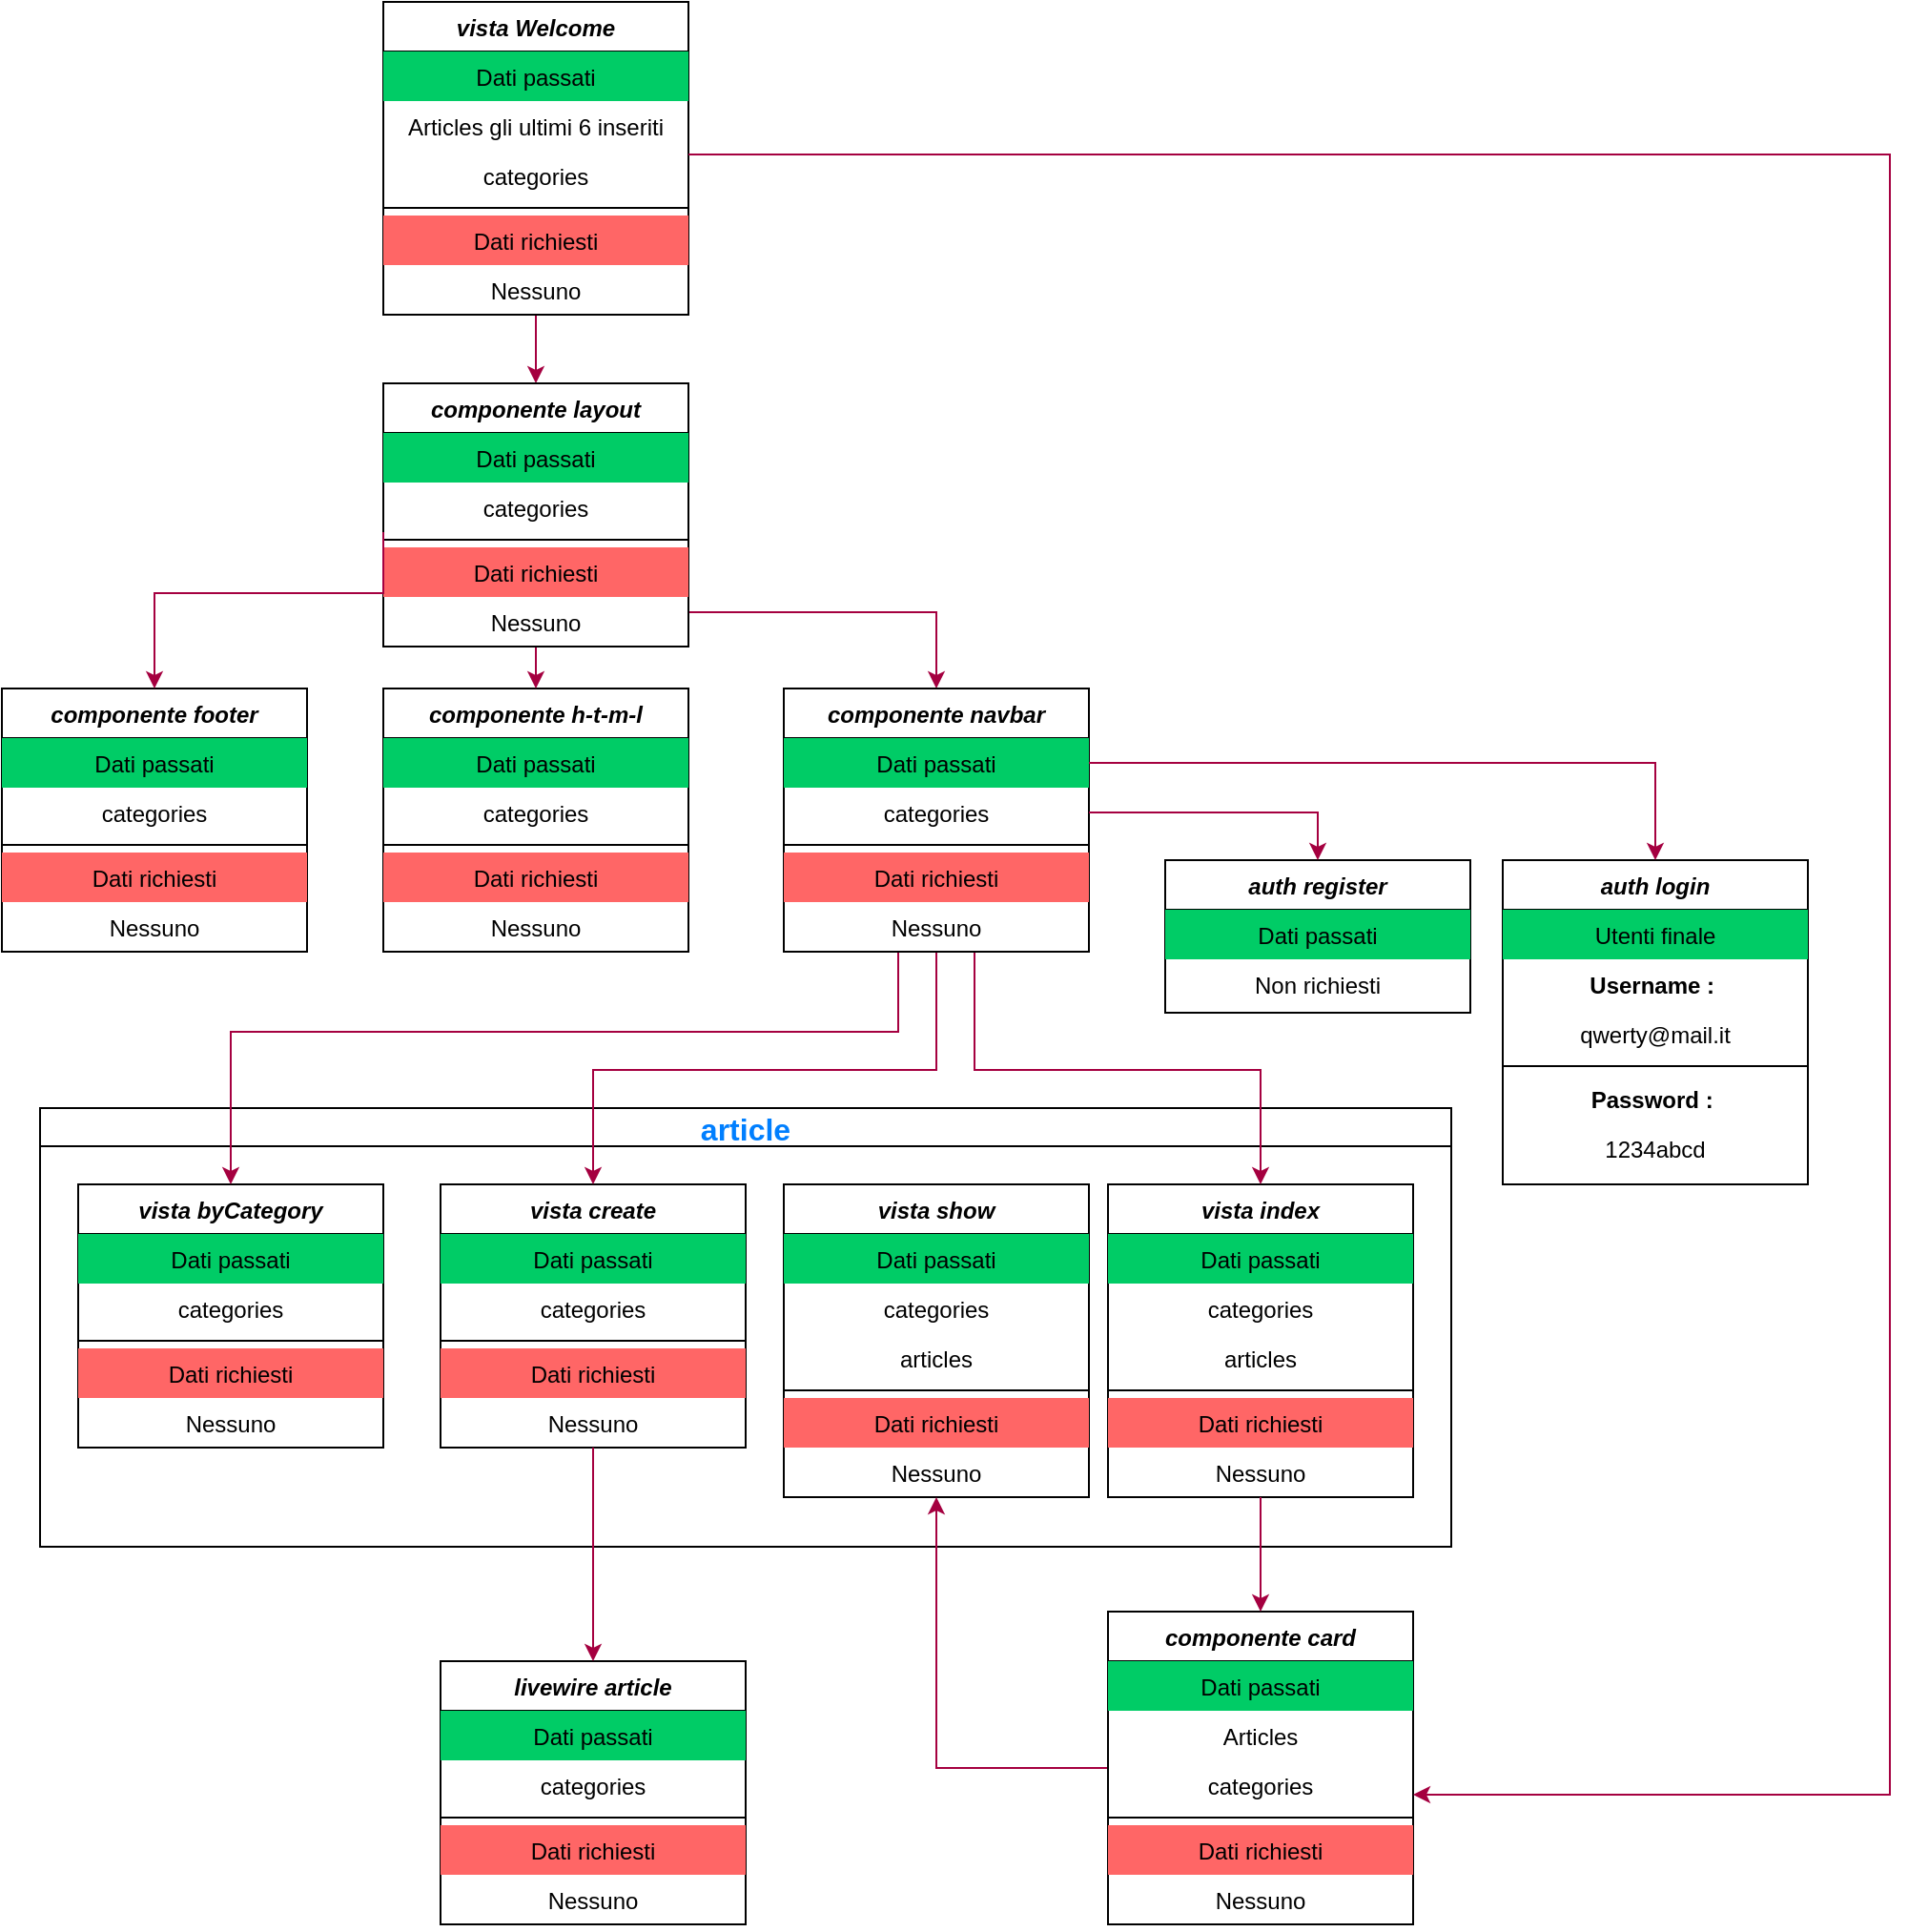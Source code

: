 <mxfile>
    <diagram id="Cd_XkaTPdr0D8UZQ4gdv" name="Pagina-1">
        <mxGraphModel dx="1028" dy="469" grid="1" gridSize="10" guides="1" tooltips="1" connect="1" arrows="1" fold="1" page="1" pageScale="1" pageWidth="827" pageHeight="1169" math="0" shadow="0">
            <root>
                <mxCell id="0"/>
                <mxCell id="1" parent="0"/>
                <mxCell id="2" value="article" style="swimlane;startSize=20;horizontal=1;childLayout=treeLayout;horizontalTree=0;sortEdges=1;resizable=1;containerType=tree;fontSize=16;swimlaneLine=1;rounded=1;glass=0;shadow=0;rotation=0;arcSize=0;movable=1;rotatable=1;deletable=1;editable=1;locked=0;connectable=1;fontColor=#007FFF;" vertex="1" parent="1">
                    <mxGeometry x="60" y="600" width="740" height="230" as="geometry">
                        <mxRectangle x="60" y="600" width="80" height="30" as="alternateBounds"/>
                    </mxGeometry>
                </mxCell>
                <mxCell id="3" value="vista byCategory" style="swimlane;fontStyle=3;align=center;verticalAlign=top;childLayout=stackLayout;horizontal=1;startSize=26;horizontalStack=0;resizeParent=1;resizeLast=0;collapsible=1;marginBottom=0;rounded=0;shadow=0;strokeWidth=1;" vertex="1" parent="2">
                    <mxGeometry x="20" y="40" width="160" height="138" as="geometry">
                        <mxRectangle x="90" y="50" width="160" height="26" as="alternateBounds"/>
                    </mxGeometry>
                </mxCell>
                <mxCell id="4" value="Dati passati" style="text;align=center;verticalAlign=top;spacingLeft=4;spacingRight=4;overflow=hidden;rotatable=0;points=[[0,0.5],[1,0.5]];portConstraint=eastwest;fillColor=#00CC66;" vertex="1" parent="3">
                    <mxGeometry y="26" width="160" height="26" as="geometry"/>
                </mxCell>
                <mxCell id="5" value="categories" style="text;align=center;verticalAlign=top;spacingLeft=4;spacingRight=4;overflow=hidden;rotatable=0;points=[[0,0.5],[1,0.5]];portConstraint=eastwest;rounded=0;shadow=0;html=0;" vertex="1" parent="3">
                    <mxGeometry y="52" width="160" height="26" as="geometry"/>
                </mxCell>
                <mxCell id="6" value="" style="line;html=1;strokeWidth=1;align=left;verticalAlign=middle;spacingTop=-1;spacingLeft=3;spacingRight=3;rotatable=0;labelPosition=right;points=[];portConstraint=eastwest;" vertex="1" parent="3">
                    <mxGeometry y="78" width="160" height="8" as="geometry"/>
                </mxCell>
                <mxCell id="7" value="Dati richiesti" style="text;align=center;verticalAlign=top;spacingLeft=4;spacingRight=4;overflow=hidden;rotatable=0;points=[[0,0.5],[1,0.5]];portConstraint=eastwest;fillColor=#FF6666;" vertex="1" parent="3">
                    <mxGeometry y="86" width="160" height="26" as="geometry"/>
                </mxCell>
                <mxCell id="8" value="Nessuno" style="text;align=center;verticalAlign=top;spacingLeft=4;spacingRight=4;overflow=hidden;rotatable=0;points=[[0,0.5],[1,0.5]];portConstraint=eastwest;" vertex="1" parent="3">
                    <mxGeometry y="112" width="160" height="26" as="geometry"/>
                </mxCell>
                <mxCell id="9" value="vista create" style="swimlane;fontStyle=3;align=center;verticalAlign=top;childLayout=stackLayout;horizontal=1;startSize=26;horizontalStack=0;resizeParent=1;resizeLast=0;collapsible=1;marginBottom=0;rounded=0;shadow=0;strokeWidth=1;" vertex="1" parent="2">
                    <mxGeometry x="210" y="40" width="160" height="138" as="geometry">
                        <mxRectangle x="90" y="50" width="160" height="26" as="alternateBounds"/>
                    </mxGeometry>
                </mxCell>
                <mxCell id="10" value="Dati passati" style="text;align=center;verticalAlign=top;spacingLeft=4;spacingRight=4;overflow=hidden;rotatable=0;points=[[0,0.5],[1,0.5]];portConstraint=eastwest;fillColor=#00CC66;" vertex="1" parent="9">
                    <mxGeometry y="26" width="160" height="26" as="geometry"/>
                </mxCell>
                <mxCell id="11" value="categories" style="text;align=center;verticalAlign=top;spacingLeft=4;spacingRight=4;overflow=hidden;rotatable=0;points=[[0,0.5],[1,0.5]];portConstraint=eastwest;rounded=0;shadow=0;html=0;" vertex="1" parent="9">
                    <mxGeometry y="52" width="160" height="26" as="geometry"/>
                </mxCell>
                <mxCell id="12" value="" style="line;html=1;strokeWidth=1;align=left;verticalAlign=middle;spacingTop=-1;spacingLeft=3;spacingRight=3;rotatable=0;labelPosition=right;points=[];portConstraint=eastwest;" vertex="1" parent="9">
                    <mxGeometry y="78" width="160" height="8" as="geometry"/>
                </mxCell>
                <mxCell id="13" value="Dati richiesti" style="text;align=center;verticalAlign=top;spacingLeft=4;spacingRight=4;overflow=hidden;rotatable=0;points=[[0,0.5],[1,0.5]];portConstraint=eastwest;fillColor=#FF6666;" vertex="1" parent="9">
                    <mxGeometry y="86" width="160" height="26" as="geometry"/>
                </mxCell>
                <mxCell id="14" value="Nessuno" style="text;align=center;verticalAlign=top;spacingLeft=4;spacingRight=4;overflow=hidden;rotatable=0;points=[[0,0.5],[1,0.5]];portConstraint=eastwest;" vertex="1" parent="9">
                    <mxGeometry y="112" width="160" height="26" as="geometry"/>
                </mxCell>
                <mxCell id="15" value="vista show" style="swimlane;fontStyle=3;align=center;verticalAlign=top;childLayout=stackLayout;horizontal=1;startSize=26;horizontalStack=0;resizeParent=1;resizeLast=0;collapsible=1;marginBottom=0;rounded=0;shadow=0;strokeWidth=1;" vertex="1" parent="2">
                    <mxGeometry x="390" y="40" width="160" height="164" as="geometry">
                        <mxRectangle x="90" y="50" width="160" height="26" as="alternateBounds"/>
                    </mxGeometry>
                </mxCell>
                <mxCell id="16" value="Dati passati" style="text;align=center;verticalAlign=top;spacingLeft=4;spacingRight=4;overflow=hidden;rotatable=0;points=[[0,0.5],[1,0.5]];portConstraint=eastwest;fillColor=#00CC66;" vertex="1" parent="15">
                    <mxGeometry y="26" width="160" height="26" as="geometry"/>
                </mxCell>
                <mxCell id="17" value="categories" style="text;align=center;verticalAlign=top;spacingLeft=4;spacingRight=4;overflow=hidden;rotatable=0;points=[[0,0.5],[1,0.5]];portConstraint=eastwest;rounded=0;shadow=0;html=0;" vertex="1" parent="15">
                    <mxGeometry y="52" width="160" height="26" as="geometry"/>
                </mxCell>
                <mxCell id="18" value="articles" style="text;align=center;verticalAlign=top;spacingLeft=4;spacingRight=4;overflow=hidden;rotatable=0;points=[[0,0.5],[1,0.5]];portConstraint=eastwest;rounded=0;shadow=0;html=0;" vertex="1" parent="15">
                    <mxGeometry y="78" width="160" height="26" as="geometry"/>
                </mxCell>
                <mxCell id="19" value="" style="line;html=1;strokeWidth=1;align=left;verticalAlign=middle;spacingTop=-1;spacingLeft=3;spacingRight=3;rotatable=0;labelPosition=right;points=[];portConstraint=eastwest;" vertex="1" parent="15">
                    <mxGeometry y="104" width="160" height="8" as="geometry"/>
                </mxCell>
                <mxCell id="20" value="Dati richiesti" style="text;align=center;verticalAlign=top;spacingLeft=4;spacingRight=4;overflow=hidden;rotatable=0;points=[[0,0.5],[1,0.5]];portConstraint=eastwest;fillColor=#FF6666;" vertex="1" parent="15">
                    <mxGeometry y="112" width="160" height="26" as="geometry"/>
                </mxCell>
                <mxCell id="21" value="Nessuno" style="text;align=center;verticalAlign=top;spacingLeft=4;spacingRight=4;overflow=hidden;rotatable=0;points=[[0,0.5],[1,0.5]];portConstraint=eastwest;" vertex="1" parent="15">
                    <mxGeometry y="138" width="160" height="26" as="geometry"/>
                </mxCell>
                <mxCell id="22" value="vista index" style="swimlane;fontStyle=3;align=center;verticalAlign=top;childLayout=stackLayout;horizontal=1;startSize=26;horizontalStack=0;resizeParent=1;resizeLast=0;collapsible=1;marginBottom=0;rounded=0;shadow=0;strokeWidth=1;" vertex="1" parent="2">
                    <mxGeometry x="560" y="40" width="160" height="164" as="geometry">
                        <mxRectangle x="90" y="50" width="160" height="26" as="alternateBounds"/>
                    </mxGeometry>
                </mxCell>
                <mxCell id="23" value="Dati passati" style="text;align=center;verticalAlign=top;spacingLeft=4;spacingRight=4;overflow=hidden;rotatable=0;points=[[0,0.5],[1,0.5]];portConstraint=eastwest;fillColor=#00CC66;" vertex="1" parent="22">
                    <mxGeometry y="26" width="160" height="26" as="geometry"/>
                </mxCell>
                <mxCell id="24" value="categories" style="text;align=center;verticalAlign=top;spacingLeft=4;spacingRight=4;overflow=hidden;rotatable=0;points=[[0,0.5],[1,0.5]];portConstraint=eastwest;rounded=0;shadow=0;html=0;" vertex="1" parent="22">
                    <mxGeometry y="52" width="160" height="26" as="geometry"/>
                </mxCell>
                <mxCell id="25" value="articles" style="text;align=center;verticalAlign=top;spacingLeft=4;spacingRight=4;overflow=hidden;rotatable=0;points=[[0,0.5],[1,0.5]];portConstraint=eastwest;rounded=0;shadow=0;html=0;" vertex="1" parent="22">
                    <mxGeometry y="78" width="160" height="26" as="geometry"/>
                </mxCell>
                <mxCell id="26" value="" style="line;html=1;strokeWidth=1;align=left;verticalAlign=middle;spacingTop=-1;spacingLeft=3;spacingRight=3;rotatable=0;labelPosition=right;points=[];portConstraint=eastwest;" vertex="1" parent="22">
                    <mxGeometry y="104" width="160" height="8" as="geometry"/>
                </mxCell>
                <mxCell id="27" value="Dati richiesti" style="text;align=center;verticalAlign=top;spacingLeft=4;spacingRight=4;overflow=hidden;rotatable=0;points=[[0,0.5],[1,0.5]];portConstraint=eastwest;fillColor=#FF6666;" vertex="1" parent="22">
                    <mxGeometry y="112" width="160" height="26" as="geometry"/>
                </mxCell>
                <mxCell id="28" value="Nessuno" style="text;align=center;verticalAlign=top;spacingLeft=4;spacingRight=4;overflow=hidden;rotatable=0;points=[[0,0.5],[1,0.5]];portConstraint=eastwest;" vertex="1" parent="22">
                    <mxGeometry y="138" width="160" height="26" as="geometry"/>
                </mxCell>
                <mxCell id="29" style="edgeStyle=orthogonalEdgeStyle;rounded=0;orthogonalLoop=1;jettySize=auto;html=1;fillColor=#d80073;strokeColor=#A50040;" edge="1" parent="1" source="30" target="51">
                    <mxGeometry relative="1" as="geometry"/>
                </mxCell>
                <mxCell id="30" value="vista Welcome" style="swimlane;fontStyle=3;align=center;verticalAlign=top;childLayout=stackLayout;horizontal=1;startSize=26;horizontalStack=0;resizeParent=1;resizeLast=0;collapsible=1;marginBottom=0;rounded=0;shadow=0;strokeWidth=1;" vertex="1" parent="1">
                    <mxGeometry x="240" y="20" width="160" height="164" as="geometry">
                        <mxRectangle x="90" y="50" width="160" height="26" as="alternateBounds"/>
                    </mxGeometry>
                </mxCell>
                <mxCell id="31" value="Dati passati" style="text;align=center;verticalAlign=top;spacingLeft=4;spacingRight=4;overflow=hidden;rotatable=0;points=[[0,0.5],[1,0.5]];portConstraint=eastwest;fillColor=#00CC66;" vertex="1" parent="30">
                    <mxGeometry y="26" width="160" height="26" as="geometry"/>
                </mxCell>
                <mxCell id="32" value="Articles gli ultimi 6 inseriti" style="text;align=center;verticalAlign=top;spacingLeft=4;spacingRight=4;overflow=hidden;rotatable=0;points=[[0,0.5],[1,0.5]];portConstraint=eastwest;rounded=0;shadow=0;html=0;" vertex="1" parent="30">
                    <mxGeometry y="52" width="160" height="26" as="geometry"/>
                </mxCell>
                <mxCell id="33" value="categories" style="text;align=center;verticalAlign=top;spacingLeft=4;spacingRight=4;overflow=hidden;rotatable=0;points=[[0,0.5],[1,0.5]];portConstraint=eastwest;rounded=0;shadow=0;html=0;" vertex="1" parent="30">
                    <mxGeometry y="78" width="160" height="26" as="geometry"/>
                </mxCell>
                <mxCell id="34" value="" style="line;html=1;strokeWidth=1;align=left;verticalAlign=middle;spacingTop=-1;spacingLeft=3;spacingRight=3;rotatable=0;labelPosition=right;points=[];portConstraint=eastwest;" vertex="1" parent="30">
                    <mxGeometry y="104" width="160" height="8" as="geometry"/>
                </mxCell>
                <mxCell id="35" value="Dati richiesti" style="text;align=center;verticalAlign=top;spacingLeft=4;spacingRight=4;overflow=hidden;rotatable=0;points=[[0,0.5],[1,0.5]];portConstraint=eastwest;fillColor=#FF6666;" vertex="1" parent="30">
                    <mxGeometry y="112" width="160" height="26" as="geometry"/>
                </mxCell>
                <mxCell id="36" value="Nessuno" style="text;align=center;verticalAlign=top;spacingLeft=4;spacingRight=4;overflow=hidden;rotatable=0;points=[[0,0.5],[1,0.5]];portConstraint=eastwest;" vertex="1" parent="30">
                    <mxGeometry y="138" width="160" height="26" as="geometry"/>
                </mxCell>
                <mxCell id="37" value="componente footer" style="swimlane;fontStyle=3;align=center;verticalAlign=top;childLayout=stackLayout;horizontal=1;startSize=26;horizontalStack=0;resizeParent=1;resizeLast=0;collapsible=1;marginBottom=0;rounded=0;shadow=0;strokeWidth=1;" vertex="1" parent="1">
                    <mxGeometry x="40" y="380" width="160" height="138" as="geometry">
                        <mxRectangle x="90" y="50" width="160" height="26" as="alternateBounds"/>
                    </mxGeometry>
                </mxCell>
                <mxCell id="38" value="Dati passati" style="text;align=center;verticalAlign=top;spacingLeft=4;spacingRight=4;overflow=hidden;rotatable=0;points=[[0,0.5],[1,0.5]];portConstraint=eastwest;fillColor=#00CC66;" vertex="1" parent="37">
                    <mxGeometry y="26" width="160" height="26" as="geometry"/>
                </mxCell>
                <mxCell id="39" value="categories" style="text;align=center;verticalAlign=top;spacingLeft=4;spacingRight=4;overflow=hidden;rotatable=0;points=[[0,0.5],[1,0.5]];portConstraint=eastwest;rounded=0;shadow=0;html=0;" vertex="1" parent="37">
                    <mxGeometry y="52" width="160" height="26" as="geometry"/>
                </mxCell>
                <mxCell id="40" value="" style="line;html=1;strokeWidth=1;align=left;verticalAlign=middle;spacingTop=-1;spacingLeft=3;spacingRight=3;rotatable=0;labelPosition=right;points=[];portConstraint=eastwest;" vertex="1" parent="37">
                    <mxGeometry y="78" width="160" height="8" as="geometry"/>
                </mxCell>
                <mxCell id="41" value="Dati richiesti" style="text;align=center;verticalAlign=top;spacingLeft=4;spacingRight=4;overflow=hidden;rotatable=0;points=[[0,0.5],[1,0.5]];portConstraint=eastwest;fillColor=#FF6666;" vertex="1" parent="37">
                    <mxGeometry y="86" width="160" height="26" as="geometry"/>
                </mxCell>
                <mxCell id="42" value="Nessuno" style="text;align=center;verticalAlign=top;spacingLeft=4;spacingRight=4;overflow=hidden;rotatable=0;points=[[0,0.5],[1,0.5]];portConstraint=eastwest;" vertex="1" parent="37">
                    <mxGeometry y="112" width="160" height="26" as="geometry"/>
                </mxCell>
                <mxCell id="43" value="componente h-t-m-l" style="swimlane;fontStyle=3;align=center;verticalAlign=top;childLayout=stackLayout;horizontal=1;startSize=26;horizontalStack=0;resizeParent=1;resizeLast=0;collapsible=1;marginBottom=0;rounded=0;shadow=0;strokeWidth=1;" vertex="1" parent="1">
                    <mxGeometry x="240" y="380" width="160" height="138" as="geometry">
                        <mxRectangle x="90" y="50" width="160" height="26" as="alternateBounds"/>
                    </mxGeometry>
                </mxCell>
                <mxCell id="44" value="Dati passati" style="text;align=center;verticalAlign=top;spacingLeft=4;spacingRight=4;overflow=hidden;rotatable=0;points=[[0,0.5],[1,0.5]];portConstraint=eastwest;fillColor=#00CC66;" vertex="1" parent="43">
                    <mxGeometry y="26" width="160" height="26" as="geometry"/>
                </mxCell>
                <mxCell id="45" value="categories" style="text;align=center;verticalAlign=top;spacingLeft=4;spacingRight=4;overflow=hidden;rotatable=0;points=[[0,0.5],[1,0.5]];portConstraint=eastwest;rounded=0;shadow=0;html=0;" vertex="1" parent="43">
                    <mxGeometry y="52" width="160" height="26" as="geometry"/>
                </mxCell>
                <mxCell id="46" value="" style="line;html=1;strokeWidth=1;align=left;verticalAlign=middle;spacingTop=-1;spacingLeft=3;spacingRight=3;rotatable=0;labelPosition=right;points=[];portConstraint=eastwest;" vertex="1" parent="43">
                    <mxGeometry y="78" width="160" height="8" as="geometry"/>
                </mxCell>
                <mxCell id="47" value="Dati richiesti" style="text;align=center;verticalAlign=top;spacingLeft=4;spacingRight=4;overflow=hidden;rotatable=0;points=[[0,0.5],[1,0.5]];portConstraint=eastwest;fillColor=#FF6666;" vertex="1" parent="43">
                    <mxGeometry y="86" width="160" height="26" as="geometry"/>
                </mxCell>
                <mxCell id="48" value="Nessuno" style="text;align=center;verticalAlign=top;spacingLeft=4;spacingRight=4;overflow=hidden;rotatable=0;points=[[0,0.5],[1,0.5]];portConstraint=eastwest;" vertex="1" parent="43">
                    <mxGeometry y="112" width="160" height="26" as="geometry"/>
                </mxCell>
                <mxCell id="49" style="edgeStyle=orthogonalEdgeStyle;rounded=0;orthogonalLoop=1;jettySize=auto;html=1;fillColor=#d80073;strokeColor=#A50040;" edge="1" parent="1" source="51" target="43">
                    <mxGeometry relative="1" as="geometry"/>
                </mxCell>
                <mxCell id="50" style="edgeStyle=orthogonalEdgeStyle;rounded=0;orthogonalLoop=1;jettySize=auto;html=1;entryX=0.5;entryY=0;entryDx=0;entryDy=0;fillColor=#d80073;strokeColor=#A50040;" edge="1" parent="1" source="51" target="60">
                    <mxGeometry relative="1" as="geometry">
                        <Array as="points">
                            <mxPoint x="530" y="340"/>
                        </Array>
                    </mxGeometry>
                </mxCell>
                <mxCell id="51" value="componente layout" style="swimlane;fontStyle=3;align=center;verticalAlign=top;childLayout=stackLayout;horizontal=1;startSize=26;horizontalStack=0;resizeParent=1;resizeLast=0;collapsible=1;marginBottom=0;rounded=0;shadow=0;strokeWidth=1;" vertex="1" parent="1">
                    <mxGeometry x="240" y="220" width="160" height="138" as="geometry">
                        <mxRectangle x="90" y="50" width="160" height="26" as="alternateBounds"/>
                    </mxGeometry>
                </mxCell>
                <mxCell id="52" value="Dati passati" style="text;align=center;verticalAlign=top;spacingLeft=4;spacingRight=4;overflow=hidden;rotatable=0;points=[[0,0.5],[1,0.5]];portConstraint=eastwest;fillColor=#00CC66;" vertex="1" parent="51">
                    <mxGeometry y="26" width="160" height="26" as="geometry"/>
                </mxCell>
                <mxCell id="53" value="categories" style="text;align=center;verticalAlign=top;spacingLeft=4;spacingRight=4;overflow=hidden;rotatable=0;points=[[0,0.5],[1,0.5]];portConstraint=eastwest;rounded=0;shadow=0;html=0;" vertex="1" parent="51">
                    <mxGeometry y="52" width="160" height="26" as="geometry"/>
                </mxCell>
                <mxCell id="54" value="" style="line;html=1;strokeWidth=1;align=left;verticalAlign=middle;spacingTop=-1;spacingLeft=3;spacingRight=3;rotatable=0;labelPosition=right;points=[];portConstraint=eastwest;" vertex="1" parent="51">
                    <mxGeometry y="78" width="160" height="8" as="geometry"/>
                </mxCell>
                <mxCell id="55" value="Dati richiesti" style="text;align=center;verticalAlign=top;spacingLeft=4;spacingRight=4;overflow=hidden;rotatable=0;points=[[0,0.5],[1,0.5]];portConstraint=eastwest;fillColor=#FF6666;" vertex="1" parent="51">
                    <mxGeometry y="86" width="160" height="26" as="geometry"/>
                </mxCell>
                <mxCell id="56" value="Nessuno" style="text;align=center;verticalAlign=top;spacingLeft=4;spacingRight=4;overflow=hidden;rotatable=0;points=[[0,0.5],[1,0.5]];portConstraint=eastwest;" vertex="1" parent="51">
                    <mxGeometry y="112" width="160" height="26" as="geometry"/>
                </mxCell>
                <mxCell id="57" style="edgeStyle=orthogonalEdgeStyle;rounded=0;orthogonalLoop=1;jettySize=auto;html=1;entryX=0.5;entryY=0;entryDx=0;entryDy=0;fontFamily=Helvetica;fontSize=12;fontColor=default;fontStyle=1;resizable=0;fillColor=#d80073;strokeColor=#A50040;" edge="1" parent="1" source="60" target="9">
                    <mxGeometry relative="1" as="geometry">
                        <Array as="points">
                            <mxPoint x="530" y="580"/>
                            <mxPoint x="350" y="580"/>
                        </Array>
                    </mxGeometry>
                </mxCell>
                <mxCell id="58" style="edgeStyle=orthogonalEdgeStyle;rounded=0;orthogonalLoop=1;jettySize=auto;html=1;fontFamily=Helvetica;fontSize=12;fontColor=default;fontStyle=1;resizable=0;fillColor=#d80073;strokeColor=#A50040;" edge="1" parent="1" source="60" target="22">
                    <mxGeometry relative="1" as="geometry">
                        <Array as="points">
                            <mxPoint x="550" y="580"/>
                            <mxPoint x="700" y="580"/>
                        </Array>
                    </mxGeometry>
                </mxCell>
                <mxCell id="59" style="edgeStyle=orthogonalEdgeStyle;rounded=0;orthogonalLoop=1;jettySize=auto;html=1;fontFamily=Helvetica;fontSize=12;fontColor=default;fontStyle=1;resizable=0;fillColor=#d80073;strokeColor=#A50040;" edge="1" parent="1" source="60" target="3">
                    <mxGeometry relative="1" as="geometry">
                        <Array as="points">
                            <mxPoint x="510" y="560"/>
                            <mxPoint x="160" y="560"/>
                        </Array>
                    </mxGeometry>
                </mxCell>
                <mxCell id="60" value="componente navbar" style="swimlane;fontStyle=3;align=center;verticalAlign=top;childLayout=stackLayout;horizontal=1;startSize=26;horizontalStack=0;resizeParent=1;resizeLast=0;collapsible=1;marginBottom=0;rounded=0;shadow=0;strokeWidth=1;" vertex="1" parent="1">
                    <mxGeometry x="450" y="380" width="160" height="138" as="geometry">
                        <mxRectangle x="90" y="50" width="160" height="26" as="alternateBounds"/>
                    </mxGeometry>
                </mxCell>
                <mxCell id="61" value="Dati passati" style="text;align=center;verticalAlign=top;spacingLeft=4;spacingRight=4;overflow=hidden;rotatable=0;points=[[0,0.5],[1,0.5]];portConstraint=eastwest;fillColor=#00CC66;" vertex="1" parent="60">
                    <mxGeometry y="26" width="160" height="26" as="geometry"/>
                </mxCell>
                <mxCell id="62" value="categories" style="text;align=center;verticalAlign=top;spacingLeft=4;spacingRight=4;overflow=hidden;rotatable=0;points=[[0,0.5],[1,0.5]];portConstraint=eastwest;rounded=0;shadow=0;html=0;" vertex="1" parent="60">
                    <mxGeometry y="52" width="160" height="26" as="geometry"/>
                </mxCell>
                <mxCell id="63" value="" style="line;html=1;strokeWidth=1;align=left;verticalAlign=middle;spacingTop=-1;spacingLeft=3;spacingRight=3;rotatable=0;labelPosition=right;points=[];portConstraint=eastwest;" vertex="1" parent="60">
                    <mxGeometry y="78" width="160" height="8" as="geometry"/>
                </mxCell>
                <mxCell id="64" value="Dati richiesti" style="text;align=center;verticalAlign=top;spacingLeft=4;spacingRight=4;overflow=hidden;rotatable=0;points=[[0,0.5],[1,0.5]];portConstraint=eastwest;fillColor=#FF6666;" vertex="1" parent="60">
                    <mxGeometry y="86" width="160" height="26" as="geometry"/>
                </mxCell>
                <mxCell id="65" value="Nessuno" style="text;align=center;verticalAlign=top;spacingLeft=4;spacingRight=4;overflow=hidden;rotatable=0;points=[[0,0.5],[1,0.5]];portConstraint=eastwest;" vertex="1" parent="60">
                    <mxGeometry y="112" width="160" height="26" as="geometry"/>
                </mxCell>
                <mxCell id="66" style="edgeStyle=orthogonalEdgeStyle;rounded=0;orthogonalLoop=1;jettySize=auto;html=1;entryX=0.5;entryY=0;entryDx=0;entryDy=0;fillColor=#d80073;strokeColor=#A50040;" edge="1" parent="1" source="53" target="37">
                    <mxGeometry relative="1" as="geometry">
                        <Array as="points">
                            <mxPoint x="240" y="330"/>
                            <mxPoint x="120" y="330"/>
                        </Array>
                    </mxGeometry>
                </mxCell>
                <mxCell id="67" value="auth login" style="swimlane;fontStyle=3;align=center;verticalAlign=top;childLayout=stackLayout;horizontal=1;startSize=26;horizontalStack=0;resizeParent=1;resizeLast=0;collapsible=1;marginBottom=0;rounded=0;shadow=0;strokeWidth=1;" vertex="1" parent="1">
                    <mxGeometry x="827" y="470" width="160" height="170" as="geometry">
                        <mxRectangle x="90" y="50" width="160" height="26" as="alternateBounds"/>
                    </mxGeometry>
                </mxCell>
                <mxCell id="68" value="Utenti finale" style="text;align=center;verticalAlign=top;spacingLeft=4;spacingRight=4;overflow=hidden;rotatable=0;points=[[0,0.5],[1,0.5]];portConstraint=eastwest;fillColor=#00CC66;" vertex="1" parent="67">
                    <mxGeometry y="26" width="160" height="26" as="geometry"/>
                </mxCell>
                <mxCell id="69" value="Username : " style="text;align=center;verticalAlign=top;spacingLeft=4;spacingRight=4;overflow=hidden;rotatable=0;points=[[0,0.5],[1,0.5]];portConstraint=eastwest;rounded=0;shadow=0;html=0;fontStyle=1" vertex="1" parent="67">
                    <mxGeometry y="52" width="160" height="26" as="geometry"/>
                </mxCell>
                <mxCell id="70" value="qwerty@mail.it" style="text;align=center;verticalAlign=top;spacingLeft=4;spacingRight=4;overflow=hidden;rotatable=0;points=[[0,0.5],[1,0.5]];portConstraint=eastwest;rounded=0;shadow=0;html=0;" vertex="1" parent="67">
                    <mxGeometry y="78" width="160" height="26" as="geometry"/>
                </mxCell>
                <mxCell id="71" value="" style="line;html=1;strokeWidth=1;align=left;verticalAlign=middle;spacingTop=-1;spacingLeft=3;spacingRight=3;rotatable=0;labelPosition=right;points=[];portConstraint=eastwest;" vertex="1" parent="67">
                    <mxGeometry y="104" width="160" height="8" as="geometry"/>
                </mxCell>
                <mxCell id="72" value="Password : " style="text;align=center;verticalAlign=top;spacingLeft=4;spacingRight=4;overflow=hidden;rotatable=0;points=[[0,0.5],[1,0.5]];portConstraint=eastwest;rounded=0;shadow=0;html=0;fontStyle=1" vertex="1" parent="67">
                    <mxGeometry y="112" width="160" height="26" as="geometry"/>
                </mxCell>
                <mxCell id="73" value="1234abcd" style="text;align=center;verticalAlign=top;spacingLeft=4;spacingRight=4;overflow=hidden;rotatable=0;points=[[0,0.5],[1,0.5]];portConstraint=eastwest;rounded=0;shadow=0;html=0;" vertex="1" parent="67">
                    <mxGeometry y="138" width="160" height="26" as="geometry"/>
                </mxCell>
                <mxCell id="74" value="auth register" style="swimlane;fontStyle=3;align=center;verticalAlign=top;childLayout=stackLayout;horizontal=1;startSize=26;horizontalStack=0;resizeParent=1;resizeLast=0;collapsible=1;marginBottom=0;rounded=0;shadow=0;strokeWidth=1;fontSize=12;" vertex="1" parent="1">
                    <mxGeometry x="650" y="470" width="160" height="80" as="geometry">
                        <mxRectangle x="90" y="50" width="160" height="26" as="alternateBounds"/>
                    </mxGeometry>
                </mxCell>
                <mxCell id="75" value="Dati passati" style="text;align=center;verticalAlign=top;spacingLeft=4;spacingRight=4;overflow=hidden;rotatable=0;points=[[0,0.5],[1,0.5]];portConstraint=eastwest;fillColor=#00CC66;" vertex="1" parent="74">
                    <mxGeometry y="26" width="160" height="26" as="geometry"/>
                </mxCell>
                <mxCell id="76" value="Non richiesti" style="text;align=center;verticalAlign=top;spacingLeft=4;spacingRight=4;overflow=hidden;rotatable=0;points=[[0,0.5],[1,0.5]];portConstraint=eastwest;rounded=0;shadow=0;html=0;" vertex="1" parent="74">
                    <mxGeometry y="52" width="160" height="26" as="geometry"/>
                </mxCell>
                <mxCell id="77" style="edgeStyle=orthogonalEdgeStyle;rounded=0;orthogonalLoop=1;jettySize=auto;html=1;fontFamily=Helvetica;fontSize=12;fontColor=default;fontStyle=1;resizable=0;fillColor=#d80073;strokeColor=#A50040;" edge="1" parent="1" source="78" target="15">
                    <mxGeometry relative="1" as="geometry"/>
                </mxCell>
                <mxCell id="78" value="componente card" style="swimlane;fontStyle=3;align=center;verticalAlign=top;childLayout=stackLayout;horizontal=1;startSize=26;horizontalStack=0;resizeParent=1;resizeLast=0;collapsible=1;marginBottom=0;rounded=0;shadow=0;strokeWidth=1;" vertex="1" parent="1">
                    <mxGeometry x="620" y="864" width="160" height="164" as="geometry">
                        <mxRectangle x="90" y="50" width="160" height="26" as="alternateBounds"/>
                    </mxGeometry>
                </mxCell>
                <mxCell id="79" value="Dati passati" style="text;align=center;verticalAlign=top;spacingLeft=4;spacingRight=4;overflow=hidden;rotatable=0;points=[[0,0.5],[1,0.5]];portConstraint=eastwest;fillColor=#00CC66;" vertex="1" parent="78">
                    <mxGeometry y="26" width="160" height="26" as="geometry"/>
                </mxCell>
                <mxCell id="80" value="Articles" style="text;align=center;verticalAlign=top;spacingLeft=4;spacingRight=4;overflow=hidden;rotatable=0;points=[[0,0.5],[1,0.5]];portConstraint=eastwest;rounded=0;shadow=0;html=0;" vertex="1" parent="78">
                    <mxGeometry y="52" width="160" height="26" as="geometry"/>
                </mxCell>
                <mxCell id="81" value="categories" style="text;align=center;verticalAlign=top;spacingLeft=4;spacingRight=4;overflow=hidden;rotatable=0;points=[[0,0.5],[1,0.5]];portConstraint=eastwest;rounded=0;shadow=0;html=0;" vertex="1" parent="78">
                    <mxGeometry y="78" width="160" height="26" as="geometry"/>
                </mxCell>
                <mxCell id="82" value="" style="line;html=1;strokeWidth=1;align=left;verticalAlign=middle;spacingTop=-1;spacingLeft=3;spacingRight=3;rotatable=0;labelPosition=right;points=[];portConstraint=eastwest;" vertex="1" parent="78">
                    <mxGeometry y="104" width="160" height="8" as="geometry"/>
                </mxCell>
                <mxCell id="83" value="Dati richiesti" style="text;align=center;verticalAlign=top;spacingLeft=4;spacingRight=4;overflow=hidden;rotatable=0;points=[[0,0.5],[1,0.5]];portConstraint=eastwest;fillColor=#FF6666;" vertex="1" parent="78">
                    <mxGeometry y="112" width="160" height="26" as="geometry"/>
                </mxCell>
                <mxCell id="84" value="Nessuno" style="text;align=center;verticalAlign=top;spacingLeft=4;spacingRight=4;overflow=hidden;rotatable=0;points=[[0,0.5],[1,0.5]];portConstraint=eastwest;" vertex="1" parent="78">
                    <mxGeometry y="138" width="160" height="26" as="geometry"/>
                </mxCell>
                <mxCell id="85" style="edgeStyle=orthogonalEdgeStyle;rounded=0;orthogonalLoop=1;jettySize=auto;html=1;entryX=0.5;entryY=0;entryDx=0;entryDy=0;fontFamily=Helvetica;fontSize=12;fontColor=default;fontStyle=1;resizable=0;fillColor=#d80073;strokeColor=#A50040;" edge="1" parent="1" source="22" target="78">
                    <mxGeometry relative="1" as="geometry"/>
                </mxCell>
                <mxCell id="86" style="edgeStyle=orthogonalEdgeStyle;rounded=0;orthogonalLoop=1;jettySize=auto;html=1;entryX=0.5;entryY=0;entryDx=0;entryDy=0;fontFamily=Helvetica;fontSize=12;fontColor=default;fontStyle=1;resizable=0;fillColor=#d80073;strokeColor=#A50040;" edge="1" parent="1" source="62" target="74">
                    <mxGeometry relative="1" as="geometry"/>
                </mxCell>
                <mxCell id="87" style="edgeStyle=orthogonalEdgeStyle;rounded=0;orthogonalLoop=1;jettySize=auto;html=1;entryX=0.5;entryY=0;entryDx=0;entryDy=0;fontFamily=Helvetica;fontSize=12;fontColor=default;fontStyle=1;resizable=0;fillColor=#d80073;strokeColor=#A50040;" edge="1" parent="1" source="61" target="67">
                    <mxGeometry relative="1" as="geometry"/>
                </mxCell>
                <mxCell id="88" value="livewire article" style="swimlane;fontStyle=3;align=center;verticalAlign=top;childLayout=stackLayout;horizontal=1;startSize=26;horizontalStack=0;resizeParent=1;resizeLast=0;collapsible=1;marginBottom=0;rounded=0;shadow=0;strokeWidth=1;" vertex="1" parent="1">
                    <mxGeometry x="270" y="890" width="160" height="138" as="geometry">
                        <mxRectangle x="90" y="50" width="160" height="26" as="alternateBounds"/>
                    </mxGeometry>
                </mxCell>
                <mxCell id="89" value="Dati passati" style="text;align=center;verticalAlign=top;spacingLeft=4;spacingRight=4;overflow=hidden;rotatable=0;points=[[0,0.5],[1,0.5]];portConstraint=eastwest;fillColor=#00CC66;" vertex="1" parent="88">
                    <mxGeometry y="26" width="160" height="26" as="geometry"/>
                </mxCell>
                <mxCell id="90" value="categories" style="text;align=center;verticalAlign=top;spacingLeft=4;spacingRight=4;overflow=hidden;rotatable=0;points=[[0,0.5],[1,0.5]];portConstraint=eastwest;rounded=0;shadow=0;html=0;" vertex="1" parent="88">
                    <mxGeometry y="52" width="160" height="26" as="geometry"/>
                </mxCell>
                <mxCell id="91" value="" style="line;html=1;strokeWidth=1;align=left;verticalAlign=middle;spacingTop=-1;spacingLeft=3;spacingRight=3;rotatable=0;labelPosition=right;points=[];portConstraint=eastwest;" vertex="1" parent="88">
                    <mxGeometry y="78" width="160" height="8" as="geometry"/>
                </mxCell>
                <mxCell id="92" value="Dati richiesti" style="text;align=center;verticalAlign=top;spacingLeft=4;spacingRight=4;overflow=hidden;rotatable=0;points=[[0,0.5],[1,0.5]];portConstraint=eastwest;fillColor=#FF6666;" vertex="1" parent="88">
                    <mxGeometry y="86" width="160" height="26" as="geometry"/>
                </mxCell>
                <mxCell id="93" value="Nessuno" style="text;align=center;verticalAlign=top;spacingLeft=4;spacingRight=4;overflow=hidden;rotatable=0;points=[[0,0.5],[1,0.5]];portConstraint=eastwest;" vertex="1" parent="88">
                    <mxGeometry y="112" width="160" height="26" as="geometry"/>
                </mxCell>
                <mxCell id="94" style="edgeStyle=orthogonalEdgeStyle;rounded=0;orthogonalLoop=1;jettySize=auto;html=1;entryX=0.5;entryY=0;entryDx=0;entryDy=0;fontFamily=Helvetica;fontSize=12;fontColor=default;fontStyle=1;resizable=0;fillColor=#d80073;strokeColor=#A50040;" edge="1" parent="1" source="9" target="88">
                    <mxGeometry relative="1" as="geometry"/>
                </mxCell>
                <mxCell id="95" style="edgeStyle=orthogonalEdgeStyle;rounded=0;orthogonalLoop=1;jettySize=auto;html=1;fontFamily=Helvetica;fontSize=12;fontColor=default;fontStyle=1;resizable=0;fillColor=#d80073;strokeColor=#A50040;" edge="1" parent="1" source="30">
                    <mxGeometry relative="1" as="geometry">
                        <mxPoint x="480" y="110" as="sourcePoint"/>
                        <mxPoint x="780" y="960" as="targetPoint"/>
                        <Array as="points">
                            <mxPoint x="1030" y="100"/>
                            <mxPoint x="1030" y="960"/>
                            <mxPoint x="780" y="960"/>
                        </Array>
                    </mxGeometry>
                </mxCell>
            </root>
        </mxGraphModel>
    </diagram>
</mxfile>